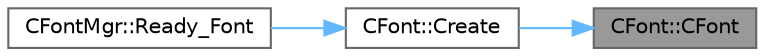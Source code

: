 digraph "CFont::CFont"
{
 // LATEX_PDF_SIZE
  bgcolor="transparent";
  edge [fontname=Helvetica,fontsize=10,labelfontname=Helvetica,labelfontsize=10];
  node [fontname=Helvetica,fontsize=10,shape=box,height=0.2,width=0.4];
  rankdir="RL";
  Node1 [id="Node000001",label="CFont::CFont",height=0.2,width=0.4,color="gray40", fillcolor="grey60", style="filled", fontcolor="black",tooltip=" "];
  Node1 -> Node2 [id="edge3_Node000001_Node000002",dir="back",color="steelblue1",style="solid",tooltip=" "];
  Node2 [id="Node000002",label="CFont::Create",height=0.2,width=0.4,color="grey40", fillcolor="white", style="filled",URL="$class_c_font.html#a4e5b6118e07edf22bc59f5d12a129dbf",tooltip=" "];
  Node2 -> Node3 [id="edge4_Node000002_Node000003",dir="back",color="steelblue1",style="solid",tooltip=" "];
  Node3 [id="Node000003",label="CFontMgr::Ready_Font",height=0.2,width=0.4,color="grey40", fillcolor="white", style="filled",URL="$class_c_font_mgr.html#af0ec6f3fe5cfa4b3122d5853fcf4463e",tooltip=" "];
}
